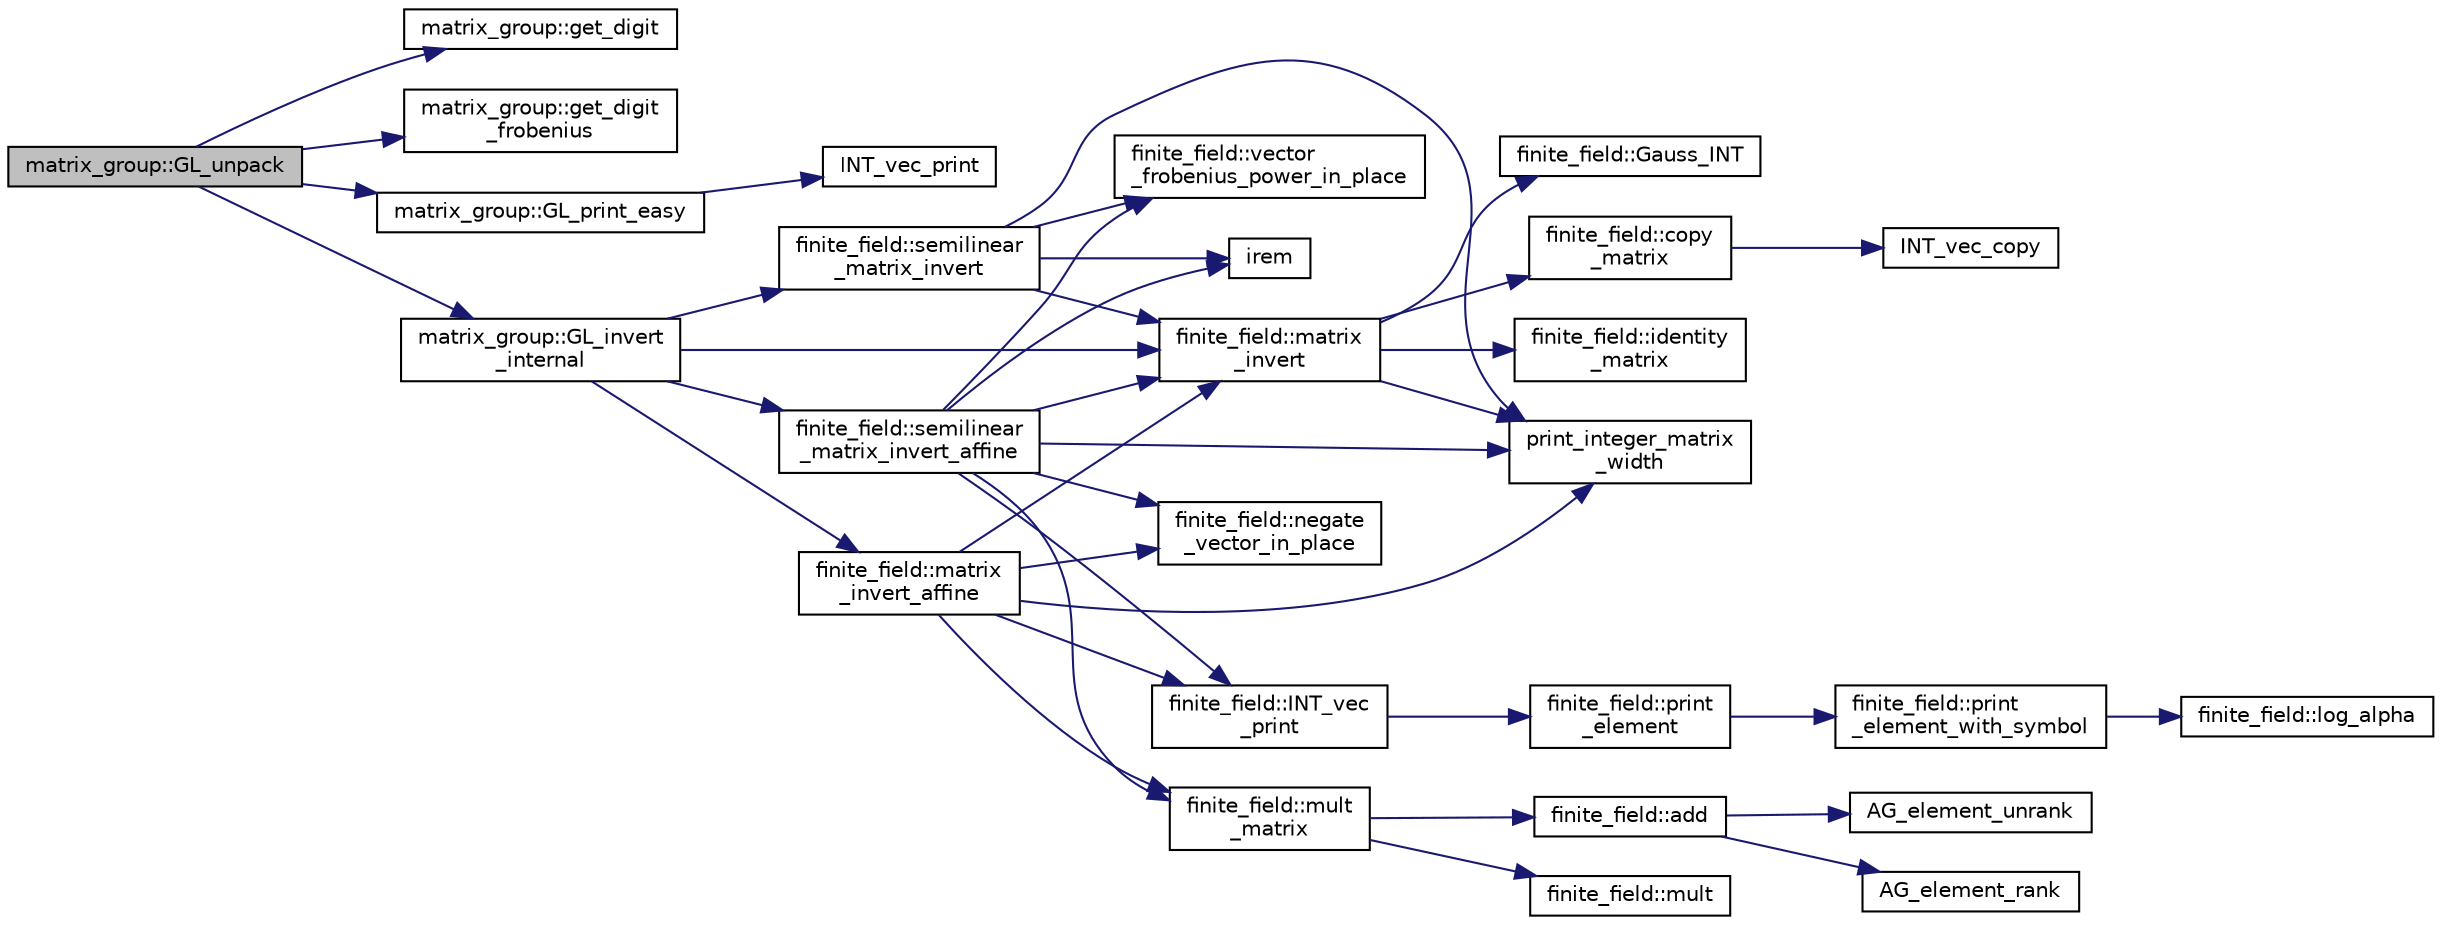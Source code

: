 digraph "matrix_group::GL_unpack"
{
  edge [fontname="Helvetica",fontsize="10",labelfontname="Helvetica",labelfontsize="10"];
  node [fontname="Helvetica",fontsize="10",shape=record];
  rankdir="LR";
  Node1967 [label="matrix_group::GL_unpack",height=0.2,width=0.4,color="black", fillcolor="grey75", style="filled", fontcolor="black"];
  Node1967 -> Node1968 [color="midnightblue",fontsize="10",style="solid",fontname="Helvetica"];
  Node1968 [label="matrix_group::get_digit",height=0.2,width=0.4,color="black", fillcolor="white", style="filled",URL="$d3/ded/classmatrix__group.html#ab73d77695beeb972d573910eae4014a8"];
  Node1967 -> Node1969 [color="midnightblue",fontsize="10",style="solid",fontname="Helvetica"];
  Node1969 [label="matrix_group::get_digit\l_frobenius",height=0.2,width=0.4,color="black", fillcolor="white", style="filled",URL="$d3/ded/classmatrix__group.html#acb2f28db6ae01a524b6d4c51ad587f4b"];
  Node1967 -> Node1970 [color="midnightblue",fontsize="10",style="solid",fontname="Helvetica"];
  Node1970 [label="matrix_group::GL_print_easy",height=0.2,width=0.4,color="black", fillcolor="white", style="filled",URL="$d3/ded/classmatrix__group.html#a3e6f5c276210e8132523150fad82c57e"];
  Node1970 -> Node1971 [color="midnightblue",fontsize="10",style="solid",fontname="Helvetica"];
  Node1971 [label="INT_vec_print",height=0.2,width=0.4,color="black", fillcolor="white", style="filled",URL="$df/dbf/sajeeb_8_c.html#a79a5901af0b47dd0d694109543c027fe"];
  Node1967 -> Node1972 [color="midnightblue",fontsize="10",style="solid",fontname="Helvetica"];
  Node1972 [label="matrix_group::GL_invert\l_internal",height=0.2,width=0.4,color="black", fillcolor="white", style="filled",URL="$d3/ded/classmatrix__group.html#ab2b9f8046dee535722e07a92ec3ab0b6"];
  Node1972 -> Node1973 [color="midnightblue",fontsize="10",style="solid",fontname="Helvetica"];
  Node1973 [label="finite_field::semilinear\l_matrix_invert",height=0.2,width=0.4,color="black", fillcolor="white", style="filled",URL="$df/d5a/classfinite__field.html#a940fec6a9c31b10eed2e8d37c5472d93"];
  Node1973 -> Node1974 [color="midnightblue",fontsize="10",style="solid",fontname="Helvetica"];
  Node1974 [label="print_integer_matrix\l_width",height=0.2,width=0.4,color="black", fillcolor="white", style="filled",URL="$d5/db4/io__and__os_8h.html#aa78f3e73fc2179251bd15adbcc31573f"];
  Node1973 -> Node1975 [color="midnightblue",fontsize="10",style="solid",fontname="Helvetica"];
  Node1975 [label="finite_field::matrix\l_invert",height=0.2,width=0.4,color="black", fillcolor="white", style="filled",URL="$df/d5a/classfinite__field.html#a4c017c0edc20fefef3da0db4ef4248f7"];
  Node1975 -> Node1974 [color="midnightblue",fontsize="10",style="solid",fontname="Helvetica"];
  Node1975 -> Node1976 [color="midnightblue",fontsize="10",style="solid",fontname="Helvetica"];
  Node1976 [label="finite_field::copy\l_matrix",height=0.2,width=0.4,color="black", fillcolor="white", style="filled",URL="$df/d5a/classfinite__field.html#a2bfe6d4feabc4f27d253c7702ef9b8cb"];
  Node1976 -> Node1977 [color="midnightblue",fontsize="10",style="solid",fontname="Helvetica"];
  Node1977 [label="INT_vec_copy",height=0.2,width=0.4,color="black", fillcolor="white", style="filled",URL="$df/dbf/sajeeb_8_c.html#ac2d875e27e009af6ec04d17254d11075"];
  Node1975 -> Node1978 [color="midnightblue",fontsize="10",style="solid",fontname="Helvetica"];
  Node1978 [label="finite_field::identity\l_matrix",height=0.2,width=0.4,color="black", fillcolor="white", style="filled",URL="$df/d5a/classfinite__field.html#a4688997f80b8721560bccec986c23413"];
  Node1975 -> Node1979 [color="midnightblue",fontsize="10",style="solid",fontname="Helvetica"];
  Node1979 [label="finite_field::Gauss_INT",height=0.2,width=0.4,color="black", fillcolor="white", style="filled",URL="$df/d5a/classfinite__field.html#adb676d2e80341b53751326e3a58beb11"];
  Node1973 -> Node1980 [color="midnightblue",fontsize="10",style="solid",fontname="Helvetica"];
  Node1980 [label="finite_field::vector\l_frobenius_power_in_place",height=0.2,width=0.4,color="black", fillcolor="white", style="filled",URL="$df/d5a/classfinite__field.html#ab56074024300775d943c7943d845df91"];
  Node1973 -> Node1981 [color="midnightblue",fontsize="10",style="solid",fontname="Helvetica"];
  Node1981 [label="irem",height=0.2,width=0.4,color="black", fillcolor="white", style="filled",URL="$de/dc5/algebra__and__number__theory_8h.html#ae753505dbf1e3a9adaaf2f0893dd8c6c"];
  Node1972 -> Node1975 [color="midnightblue",fontsize="10",style="solid",fontname="Helvetica"];
  Node1972 -> Node1982 [color="midnightblue",fontsize="10",style="solid",fontname="Helvetica"];
  Node1982 [label="finite_field::semilinear\l_matrix_invert_affine",height=0.2,width=0.4,color="black", fillcolor="white", style="filled",URL="$df/d5a/classfinite__field.html#a23db70e745bf22d230da684440e1fc59"];
  Node1982 -> Node1974 [color="midnightblue",fontsize="10",style="solid",fontname="Helvetica"];
  Node1982 -> Node1983 [color="midnightblue",fontsize="10",style="solid",fontname="Helvetica"];
  Node1983 [label="finite_field::INT_vec\l_print",height=0.2,width=0.4,color="black", fillcolor="white", style="filled",URL="$df/d5a/classfinite__field.html#a9c33a61dedc197e37b014b6f8dc07f06"];
  Node1983 -> Node1984 [color="midnightblue",fontsize="10",style="solid",fontname="Helvetica"];
  Node1984 [label="finite_field::print\l_element",height=0.2,width=0.4,color="black", fillcolor="white", style="filled",URL="$df/d5a/classfinite__field.html#ab7d1f59c043d7696b8b47c92d0fedad5"];
  Node1984 -> Node1985 [color="midnightblue",fontsize="10",style="solid",fontname="Helvetica"];
  Node1985 [label="finite_field::print\l_element_with_symbol",height=0.2,width=0.4,color="black", fillcolor="white", style="filled",URL="$df/d5a/classfinite__field.html#aa0180c961aa4a0a8934cb4dc82e38a4d"];
  Node1985 -> Node1986 [color="midnightblue",fontsize="10",style="solid",fontname="Helvetica"];
  Node1986 [label="finite_field::log_alpha",height=0.2,width=0.4,color="black", fillcolor="white", style="filled",URL="$df/d5a/classfinite__field.html#a446a83ae0d281ddf44215626f0097305"];
  Node1982 -> Node1975 [color="midnightblue",fontsize="10",style="solid",fontname="Helvetica"];
  Node1982 -> Node1981 [color="midnightblue",fontsize="10",style="solid",fontname="Helvetica"];
  Node1982 -> Node1980 [color="midnightblue",fontsize="10",style="solid",fontname="Helvetica"];
  Node1982 -> Node1987 [color="midnightblue",fontsize="10",style="solid",fontname="Helvetica"];
  Node1987 [label="finite_field::mult\l_matrix",height=0.2,width=0.4,color="black", fillcolor="white", style="filled",URL="$df/d5a/classfinite__field.html#a48517f15dfd7b21c37e0975855f1ada2"];
  Node1987 -> Node1988 [color="midnightblue",fontsize="10",style="solid",fontname="Helvetica"];
  Node1988 [label="finite_field::add",height=0.2,width=0.4,color="black", fillcolor="white", style="filled",URL="$df/d5a/classfinite__field.html#a8f12328a27500f3c7be0c849ebbc9d14"];
  Node1988 -> Node1989 [color="midnightblue",fontsize="10",style="solid",fontname="Helvetica"];
  Node1989 [label="AG_element_unrank",height=0.2,width=0.4,color="black", fillcolor="white", style="filled",URL="$d4/d67/geometry_8h.html#a4a33b86c87b2879b97cfa1327abe2885"];
  Node1988 -> Node1990 [color="midnightblue",fontsize="10",style="solid",fontname="Helvetica"];
  Node1990 [label="AG_element_rank",height=0.2,width=0.4,color="black", fillcolor="white", style="filled",URL="$d4/d67/geometry_8h.html#ab2ac908d07dd8038fd996e26bdc75c17"];
  Node1987 -> Node1991 [color="midnightblue",fontsize="10",style="solid",fontname="Helvetica"];
  Node1991 [label="finite_field::mult",height=0.2,width=0.4,color="black", fillcolor="white", style="filled",URL="$df/d5a/classfinite__field.html#a24fb5917aa6d4d656fd855b7f44a13b0"];
  Node1982 -> Node1992 [color="midnightblue",fontsize="10",style="solid",fontname="Helvetica"];
  Node1992 [label="finite_field::negate\l_vector_in_place",height=0.2,width=0.4,color="black", fillcolor="white", style="filled",URL="$df/d5a/classfinite__field.html#ad6a305338cfff6d22353ac03c5cd5e03"];
  Node1972 -> Node1993 [color="midnightblue",fontsize="10",style="solid",fontname="Helvetica"];
  Node1993 [label="finite_field::matrix\l_invert_affine",height=0.2,width=0.4,color="black", fillcolor="white", style="filled",URL="$df/d5a/classfinite__field.html#a716c202ca9fcee1911e330f4a5bdba38"];
  Node1993 -> Node1974 [color="midnightblue",fontsize="10",style="solid",fontname="Helvetica"];
  Node1993 -> Node1983 [color="midnightblue",fontsize="10",style="solid",fontname="Helvetica"];
  Node1993 -> Node1975 [color="midnightblue",fontsize="10",style="solid",fontname="Helvetica"];
  Node1993 -> Node1987 [color="midnightblue",fontsize="10",style="solid",fontname="Helvetica"];
  Node1993 -> Node1992 [color="midnightblue",fontsize="10",style="solid",fontname="Helvetica"];
}
